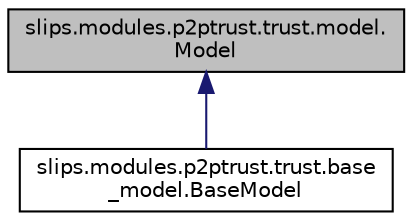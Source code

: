 digraph "slips.modules.p2ptrust.trust.model.Model"
{
 // LATEX_PDF_SIZE
  bgcolor="transparent";
  edge [fontname="Helvetica",fontsize="10",labelfontname="Helvetica",labelfontsize="10"];
  node [fontname="Helvetica",fontsize="10",shape=record];
  Node1 [label="slips.modules.p2ptrust.trust.model.\lModel",height=0.2,width=0.4,color="black", fillcolor="grey75", style="filled", fontcolor="black",tooltip=" "];
  Node1 -> Node2 [dir="back",color="midnightblue",fontsize="10",style="solid",fontname="Helvetica"];
  Node2 [label="slips.modules.p2ptrust.trust.base\l_model.BaseModel",height=0.2,width=0.4,color="black",URL="$df/d94/classslips_1_1modules_1_1p2ptrust_1_1trust_1_1base__model_1_1_base_model.html",tooltip=" "];
}
